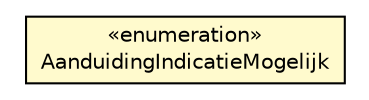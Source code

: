 #!/usr/local/bin/dot
#
# Class diagram 
# Generated by UMLGraph version R5_6-24-gf6e263 (http://www.umlgraph.org/)
#

digraph G {
	edge [fontname="Helvetica",fontsize=10,labelfontname="Helvetica",labelfontsize=10];
	node [fontname="Helvetica",fontsize=10,shape=plaintext];
	nodesep=0.25;
	ranksep=0.5;
	// nl.egem.stuf.sector.bg._0204.AanduidingIndicatieMogelijk
	c34427 [label=<<table title="nl.egem.stuf.sector.bg._0204.AanduidingIndicatieMogelijk" border="0" cellborder="1" cellspacing="0" cellpadding="2" port="p" bgcolor="lemonChiffon" href="./AanduidingIndicatieMogelijk.html">
		<tr><td><table border="0" cellspacing="0" cellpadding="1">
<tr><td align="center" balign="center"> &#171;enumeration&#187; </td></tr>
<tr><td align="center" balign="center"> AanduidingIndicatieMogelijk </td></tr>
		</table></td></tr>
		</table>>, URL="./AanduidingIndicatieMogelijk.html", fontname="Helvetica", fontcolor="black", fontsize=10.0];
}

